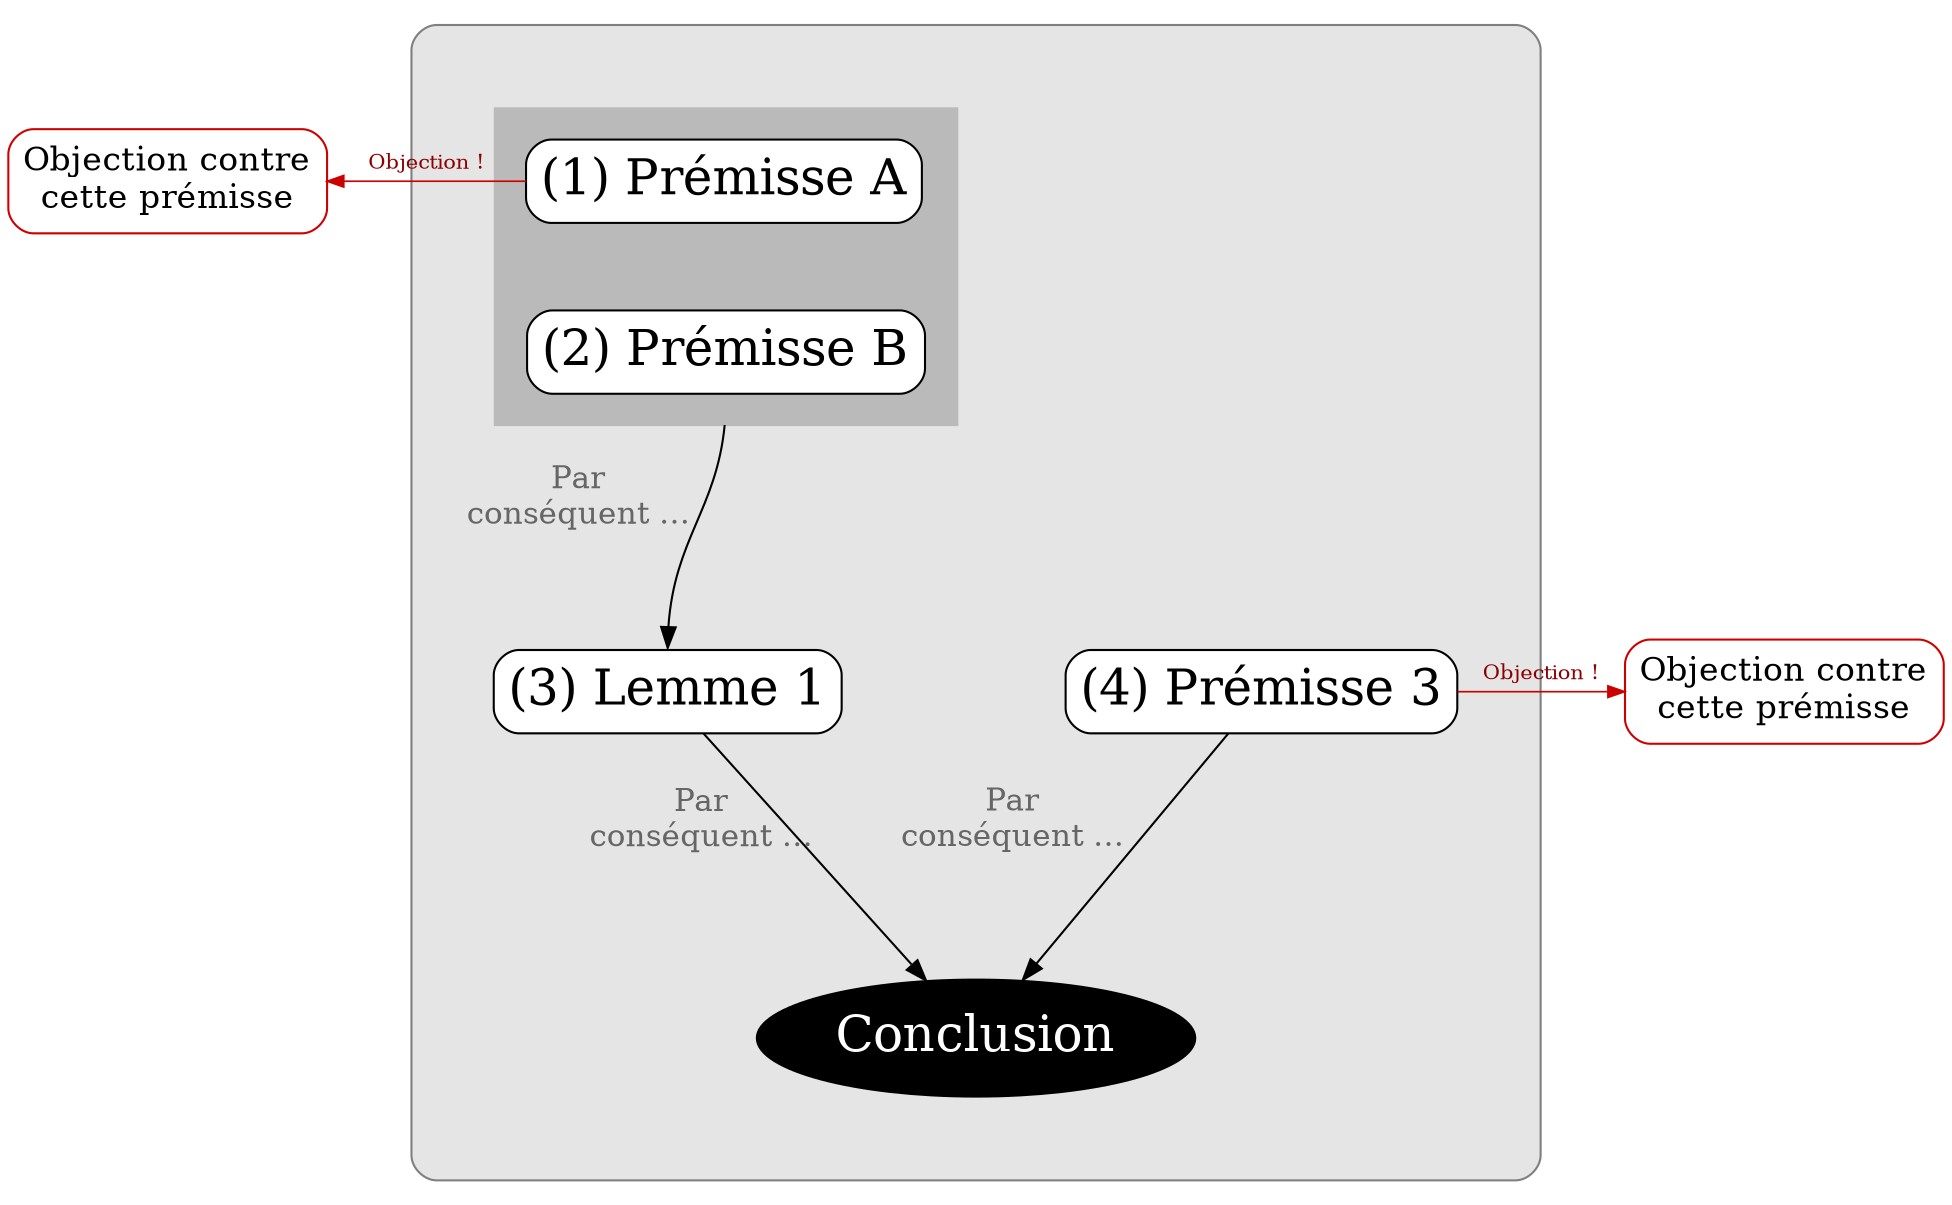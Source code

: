 digraph G {
splines=true
newrank=true
compound=true


node[color=red3, style="rounded, filled", shape="box", fillcolor=white, penwidth=1, fontcolor=black, fontsize=16, margin=0.1]
o1[label="Objection contre
cette prémisse"]

node[shape=box, fillcolor=white, style="filled,rounded", color=black, fontsize=24, penwidth=1,fontcolor=black, margin=0.1]
edge[minlen=2,color=red3, penwidth=0.8, arrowsize=0.8, label="Objection !", fontcolor=red4,fontsize=10]
{rank=same;o1->p1[dir=back]}


subgraph cluster_0 {
bgcolor=grey90
style=rounded
color=grey50
margin=40



node[shape=box, fillcolor=white, style="filled,rounded", color=black]
edge[label="",xlabel="Par
conséquent …",fontcolor=grey40;fontsize=15,minlen=3,color=black,penwidth=1, arrowsize=1]



subgraph cluster_1 {
style="box"
margin=15
bgcolor=grey73
color=grey73
p1[label="(1) Prémisse A"]

p2[label="(2) Prémisse B"]
}

p1->p2[style=invis,xlabel="",minlen=1]
//{rank=same;p1->p2[style=invis,xlabel="",minlen=1]}

p2:s->p3:n[ltail=cluster_1]
//p2:w->p3:n[ltail=cluster_1]
p3[label="(3) Lemme 1"]

{rank=same;p3->p4[style=invis]}

p4[label="(4) Prémisse 3"]

{p3,p4}->C


C[label="Conclusion",fillcolor=black, fontcolor=white, color=black, shape=ellipse]


}

node[color=red3, style="rounded, filled", shape="box", fillcolor=white, penwidth=1, fontcolor=black, fontsize=16, margin=0.1]
o2[label="Objection contre
cette prémisse"]
{rank=same;p4->o2}

}
